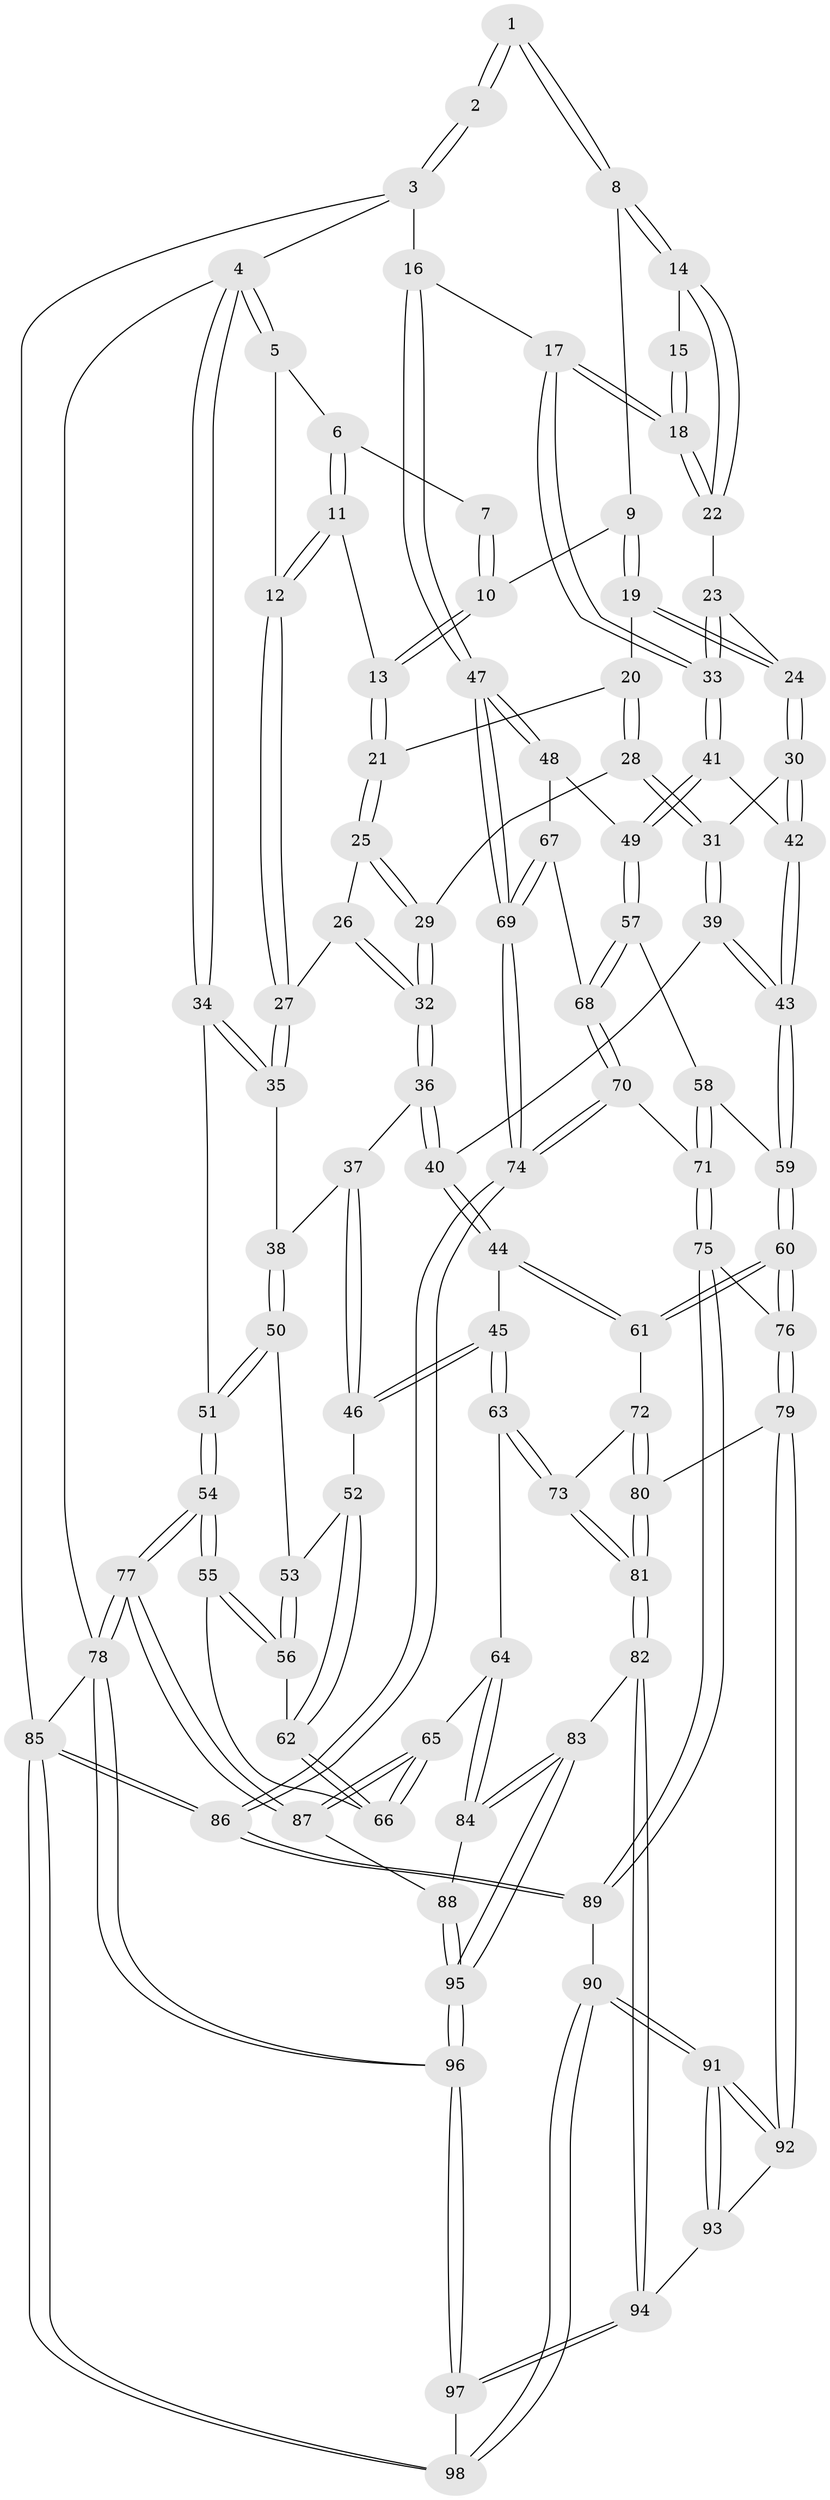 // coarse degree distribution, {2: 0.15942028985507245, 4: 0.13043478260869565, 3: 0.6521739130434783, 6: 0.014492753623188406, 5: 0.043478260869565216}
// Generated by graph-tools (version 1.1) at 2025/54/03/04/25 22:54:32]
// undirected, 98 vertices, 242 edges
graph export_dot {
  node [color=gray90,style=filled];
  1 [pos="+0.6804621045288122+0"];
  2 [pos="+1+0"];
  3 [pos="+1+0"];
  4 [pos="+0+0"];
  5 [pos="+0.07961840887178717+0"];
  6 [pos="+0.26043772527144116+0"];
  7 [pos="+0.4228867536950771+0"];
  8 [pos="+0.6133229746697697+0.09128153503698778"];
  9 [pos="+0.49260467921709755+0.10262536626411607"];
  10 [pos="+0.4556933351182506+0.03267260038319927"];
  11 [pos="+0.2353243295696102+0"];
  12 [pos="+0.060723139449448876+0.17964121606102415"];
  13 [pos="+0.3183433340679249+0.1345510015660104"];
  14 [pos="+0.6515920471073303+0.15618532266460597"];
  15 [pos="+0.8592304116840176+0"];
  16 [pos="+1+0.21478828030965275"];
  17 [pos="+0.8465194218932264+0.29916071431083574"];
  18 [pos="+0.8061856990886009+0.22593887043325442"];
  19 [pos="+0.44591810796280024+0.20268285966809452"];
  20 [pos="+0.36472367874837386+0.17978210763930894"];
  21 [pos="+0.3228755824888017+0.15587090771322162"];
  22 [pos="+0.6542183507248842+0.16761664179197333"];
  23 [pos="+0.6113375786116385+0.22498812981175012"];
  24 [pos="+0.5097943401911904+0.3091573720838611"];
  25 [pos="+0.2518030944345135+0.21471741956568333"];
  26 [pos="+0.2048130363968007+0.22581093972596988"];
  27 [pos="+0.05876192110797953+0.18222270543919356"];
  28 [pos="+0.32285669000989203+0.33256004301720327"];
  29 [pos="+0.3171567637754818+0.33287752527830067"];
  30 [pos="+0.5088120854063407+0.32031479657187073"];
  31 [pos="+0.4538870791330222+0.3682913191999737"];
  32 [pos="+0.22212805819380377+0.39598643733767874"];
  33 [pos="+0.7959811584421793+0.395408787294778"];
  34 [pos="+0+0.19810826737621462"];
  35 [pos="+0+0.22413996584747772"];
  36 [pos="+0.2122627088977871+0.4117282683091007"];
  37 [pos="+0.2017745550611332+0.4174296689705842"];
  38 [pos="+0.1346247892417512+0.42830112764394496"];
  39 [pos="+0.4293494059600523+0.443988182162726"];
  40 [pos="+0.3839387489770718+0.4935033591609898"];
  41 [pos="+0.7891444932980624+0.41378037819437596"];
  42 [pos="+0.6764687189830985+0.4422868000009836"];
  43 [pos="+0.6012956069646264+0.5836819753941689"];
  44 [pos="+0.36886291602245164+0.5752108112602539"];
  45 [pos="+0.3374642257277526+0.5952238878501553"];
  46 [pos="+0.2590478746318379+0.5619116000478674"];
  47 [pos="+1+0.5754143606086147"];
  48 [pos="+0.9592980859710665+0.5221622656127344"];
  49 [pos="+0.8105501321062855+0.44375389476246957"];
  50 [pos="+0.12237391980965136+0.456890347026984"];
  51 [pos="+0+0.49786318158000936"];
  52 [pos="+0.19587838011575198+0.5819614857912149"];
  53 [pos="+0.11867703581052057+0.4728294377164533"];
  54 [pos="+0+0.689661957130863"];
  55 [pos="+0.02705413640028127+0.6090121964189565"];
  56 [pos="+0.04476224489378865+0.5875037680636739"];
  57 [pos="+0.7964898850415015+0.6202486935934096"];
  58 [pos="+0.6516046446625658+0.6105879859353042"];
  59 [pos="+0.5991974026653701+0.5999066104486787"];
  60 [pos="+0.5823630764815454+0.6296625544305594"];
  61 [pos="+0.48484927646534853+0.6432829334633414"];
  62 [pos="+0.19300091398257713+0.5882387002921625"];
  63 [pos="+0.29959618510172364+0.6805859486651975"];
  64 [pos="+0.2787143070796746+0.6888320333329793"];
  65 [pos="+0.1755621558756062+0.6928055676677051"];
  66 [pos="+0.1748500863181076+0.6917525508974328"];
  67 [pos="+0.8599340621267758+0.631622191436775"];
  68 [pos="+0.8099141098764773+0.6477058720742637"];
  69 [pos="+1+0.7112097124656224"];
  70 [pos="+0.8069289116223507+0.715182944739391"];
  71 [pos="+0.790799048952339+0.7248226111330501"];
  72 [pos="+0.45908727905111324+0.6955193745850102"];
  73 [pos="+0.3917434162075961+0.7835035849404737"];
  74 [pos="+1+0.9282841384346212"];
  75 [pos="+0.7113079235943514+0.7867260949531353"];
  76 [pos="+0.6274664676916335+0.765702445030059"];
  77 [pos="+0+0.7624095938268778"];
  78 [pos="+0+1"];
  79 [pos="+0.5907564562038572+0.8044166642466765"];
  80 [pos="+0.5397512193688282+0.8145769383597816"];
  81 [pos="+0.39983058750843925+0.8667995284128435"];
  82 [pos="+0.378353808489931+0.9100380971166353"];
  83 [pos="+0.30885761449327714+0.8929556033000297"];
  84 [pos="+0.25325000350146776+0.8592898522197143"];
  85 [pos="+1+1"];
  86 [pos="+1+1"];
  87 [pos="+0.1434633865679279+0.7927577888387078"];
  88 [pos="+0.16964184614561778+0.8395062591419032"];
  89 [pos="+0.7442443796531488+0.8624314942876936"];
  90 [pos="+0.6432339791539989+1"];
  91 [pos="+0.6245141437682499+0.9753686642798005"];
  92 [pos="+0.5962362715427325+0.8794383093056087"];
  93 [pos="+0.5087503001876231+0.9229464105702254"];
  94 [pos="+0.37879932457240273+0.9113936690270639"];
  95 [pos="+0+1"];
  96 [pos="+0+1"];
  97 [pos="+0.4155367095031459+1"];
  98 [pos="+0.6475861882434425+1"];
  1 -- 2;
  1 -- 2;
  1 -- 8;
  1 -- 8;
  2 -- 3;
  2 -- 3;
  3 -- 4;
  3 -- 16;
  3 -- 85;
  4 -- 5;
  4 -- 5;
  4 -- 34;
  4 -- 34;
  4 -- 78;
  5 -- 6;
  5 -- 12;
  6 -- 7;
  6 -- 11;
  6 -- 11;
  7 -- 10;
  7 -- 10;
  8 -- 9;
  8 -- 14;
  8 -- 14;
  9 -- 10;
  9 -- 19;
  9 -- 19;
  10 -- 13;
  10 -- 13;
  11 -- 12;
  11 -- 12;
  11 -- 13;
  12 -- 27;
  12 -- 27;
  13 -- 21;
  13 -- 21;
  14 -- 15;
  14 -- 22;
  14 -- 22;
  15 -- 18;
  15 -- 18;
  16 -- 17;
  16 -- 47;
  16 -- 47;
  17 -- 18;
  17 -- 18;
  17 -- 33;
  17 -- 33;
  18 -- 22;
  18 -- 22;
  19 -- 20;
  19 -- 24;
  19 -- 24;
  20 -- 21;
  20 -- 28;
  20 -- 28;
  21 -- 25;
  21 -- 25;
  22 -- 23;
  23 -- 24;
  23 -- 33;
  23 -- 33;
  24 -- 30;
  24 -- 30;
  25 -- 26;
  25 -- 29;
  25 -- 29;
  26 -- 27;
  26 -- 32;
  26 -- 32;
  27 -- 35;
  27 -- 35;
  28 -- 29;
  28 -- 31;
  28 -- 31;
  29 -- 32;
  29 -- 32;
  30 -- 31;
  30 -- 42;
  30 -- 42;
  31 -- 39;
  31 -- 39;
  32 -- 36;
  32 -- 36;
  33 -- 41;
  33 -- 41;
  34 -- 35;
  34 -- 35;
  34 -- 51;
  35 -- 38;
  36 -- 37;
  36 -- 40;
  36 -- 40;
  37 -- 38;
  37 -- 46;
  37 -- 46;
  38 -- 50;
  38 -- 50;
  39 -- 40;
  39 -- 43;
  39 -- 43;
  40 -- 44;
  40 -- 44;
  41 -- 42;
  41 -- 49;
  41 -- 49;
  42 -- 43;
  42 -- 43;
  43 -- 59;
  43 -- 59;
  44 -- 45;
  44 -- 61;
  44 -- 61;
  45 -- 46;
  45 -- 46;
  45 -- 63;
  45 -- 63;
  46 -- 52;
  47 -- 48;
  47 -- 48;
  47 -- 69;
  47 -- 69;
  48 -- 49;
  48 -- 67;
  49 -- 57;
  49 -- 57;
  50 -- 51;
  50 -- 51;
  50 -- 53;
  51 -- 54;
  51 -- 54;
  52 -- 53;
  52 -- 62;
  52 -- 62;
  53 -- 56;
  53 -- 56;
  54 -- 55;
  54 -- 55;
  54 -- 77;
  54 -- 77;
  55 -- 56;
  55 -- 56;
  55 -- 66;
  56 -- 62;
  57 -- 58;
  57 -- 68;
  57 -- 68;
  58 -- 59;
  58 -- 71;
  58 -- 71;
  59 -- 60;
  59 -- 60;
  60 -- 61;
  60 -- 61;
  60 -- 76;
  60 -- 76;
  61 -- 72;
  62 -- 66;
  62 -- 66;
  63 -- 64;
  63 -- 73;
  63 -- 73;
  64 -- 65;
  64 -- 84;
  64 -- 84;
  65 -- 66;
  65 -- 66;
  65 -- 87;
  65 -- 87;
  67 -- 68;
  67 -- 69;
  67 -- 69;
  68 -- 70;
  68 -- 70;
  69 -- 74;
  69 -- 74;
  70 -- 71;
  70 -- 74;
  70 -- 74;
  71 -- 75;
  71 -- 75;
  72 -- 73;
  72 -- 80;
  72 -- 80;
  73 -- 81;
  73 -- 81;
  74 -- 86;
  74 -- 86;
  75 -- 76;
  75 -- 89;
  75 -- 89;
  76 -- 79;
  76 -- 79;
  77 -- 78;
  77 -- 78;
  77 -- 87;
  77 -- 87;
  78 -- 96;
  78 -- 96;
  78 -- 85;
  79 -- 80;
  79 -- 92;
  79 -- 92;
  80 -- 81;
  80 -- 81;
  81 -- 82;
  81 -- 82;
  82 -- 83;
  82 -- 94;
  82 -- 94;
  83 -- 84;
  83 -- 84;
  83 -- 95;
  83 -- 95;
  84 -- 88;
  85 -- 86;
  85 -- 86;
  85 -- 98;
  85 -- 98;
  86 -- 89;
  86 -- 89;
  87 -- 88;
  88 -- 95;
  88 -- 95;
  89 -- 90;
  90 -- 91;
  90 -- 91;
  90 -- 98;
  90 -- 98;
  91 -- 92;
  91 -- 92;
  91 -- 93;
  91 -- 93;
  92 -- 93;
  93 -- 94;
  94 -- 97;
  94 -- 97;
  95 -- 96;
  95 -- 96;
  96 -- 97;
  96 -- 97;
  97 -- 98;
}
